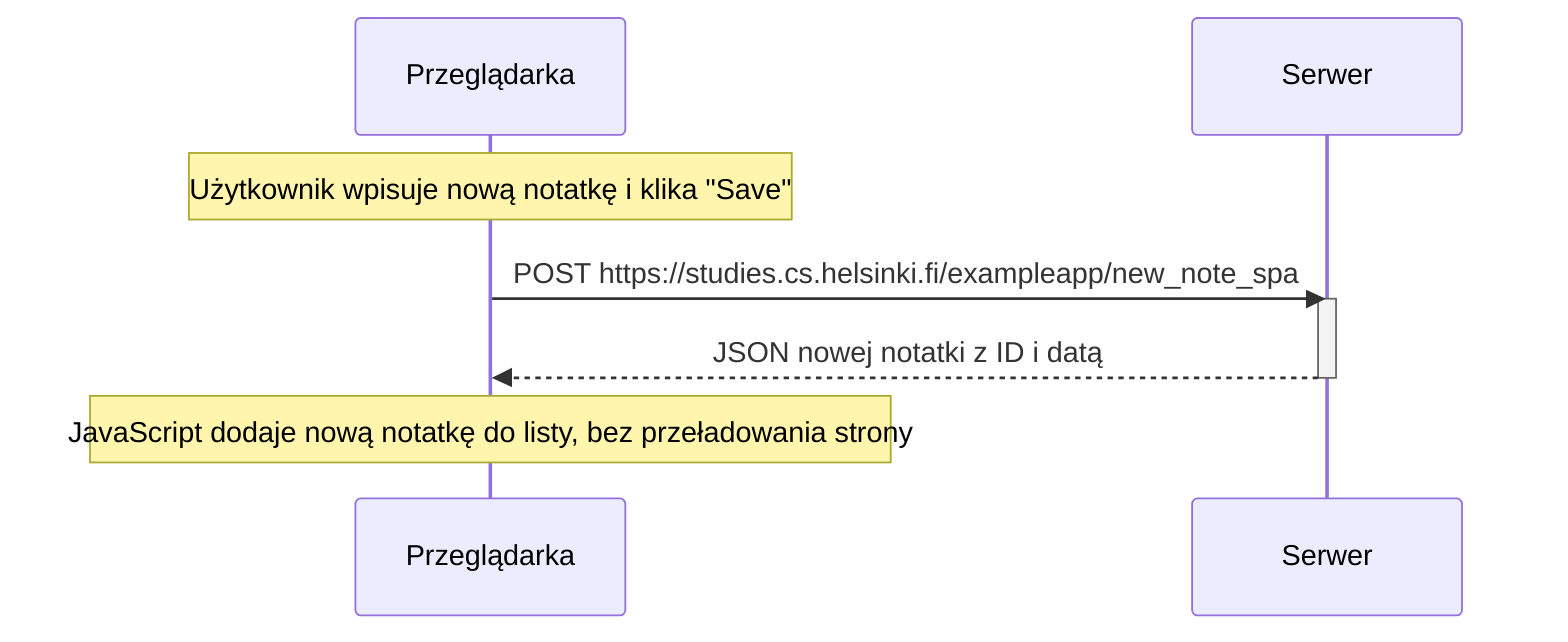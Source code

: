 sequenceDiagram
    participant browser as Przeglądarka
    participant server as Serwer

    Note over browser: Użytkownik wpisuje nową notatkę i klika "Save"

    browser->>server: POST https://studies.cs.helsinki.fi/exampleapp/new_note_spa
    activate server
    server-->>browser: JSON nowej notatki z ID i datą
    deactivate server

    Note over browser: JavaScript dodaje nową notatkę do listy, bez przeładowania strony